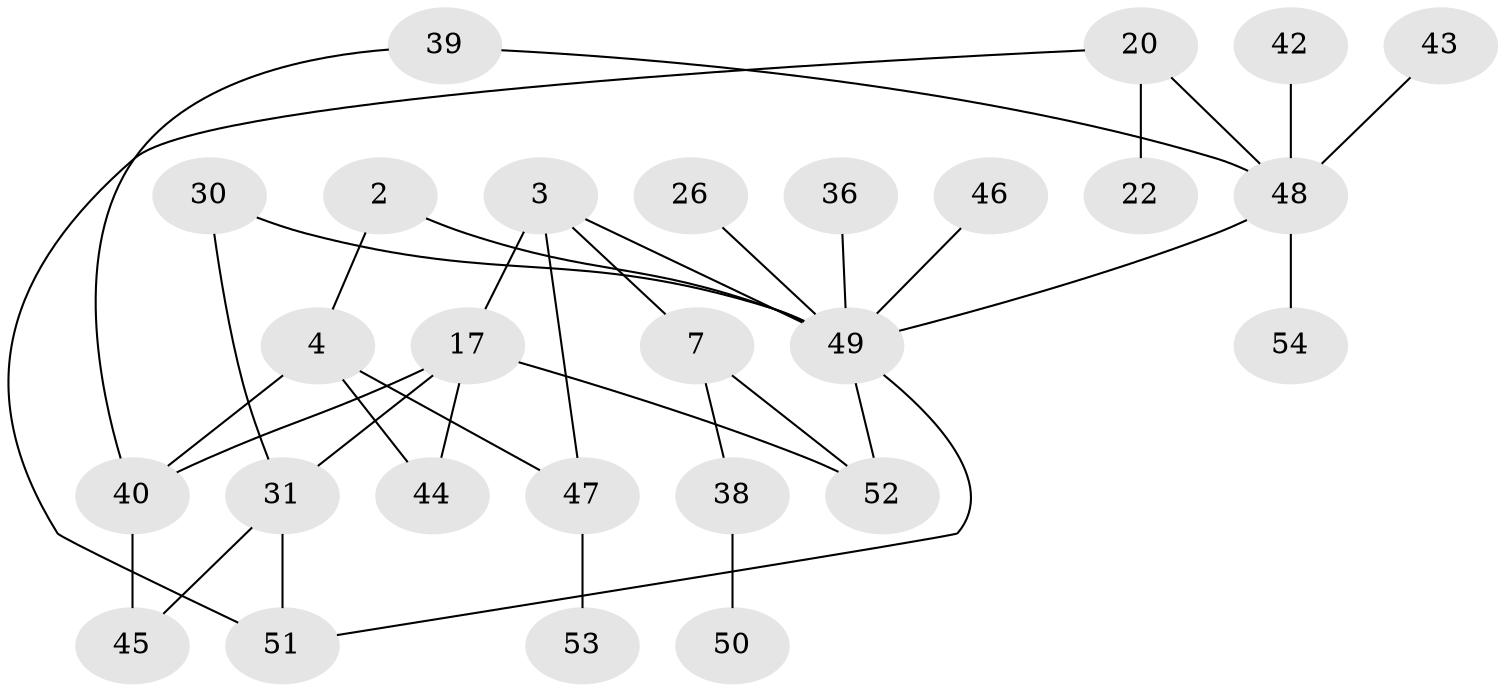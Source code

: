 // original degree distribution, {7: 0.037037037037037035, 2: 0.3333333333333333, 5: 0.05555555555555555, 4: 0.12962962962962962, 3: 0.2222222222222222, 6: 0.018518518518518517, 1: 0.2037037037037037}
// Generated by graph-tools (version 1.1) at 2025/42/03/09/25 04:42:17]
// undirected, 27 vertices, 36 edges
graph export_dot {
graph [start="1"]
  node [color=gray90,style=filled];
  2;
  3;
  4;
  7 [super="+6"];
  17 [super="+8"];
  20;
  22;
  26;
  30;
  31 [super="+10"];
  36;
  38 [super="+34"];
  39;
  40 [super="+14+35"];
  42;
  43;
  44 [super="+21"];
  45;
  46;
  47 [super="+9"];
  48 [super="+15+33"];
  49 [super="+13+25+11+1+41"];
  50;
  51 [super="+29"];
  52;
  53 [super="+24"];
  54;
  2 -- 4;
  2 -- 49;
  3 -- 7 [weight=2];
  3 -- 47;
  3 -- 17;
  3 -- 49 [weight=3];
  4 -- 44;
  4 -- 47 [weight=2];
  4 -- 40;
  7 -- 52;
  7 -- 38;
  17 -- 31 [weight=2];
  17 -- 52;
  17 -- 40 [weight=2];
  17 -- 44;
  20 -- 22;
  20 -- 51 [weight=2];
  20 -- 48 [weight=2];
  26 -- 49;
  30 -- 31;
  30 -- 49;
  31 -- 51;
  31 -- 45;
  36 -- 49;
  38 -- 50;
  39 -- 48;
  39 -- 40;
  40 -- 45;
  42 -- 48;
  43 -- 48;
  46 -- 49;
  47 -- 53;
  48 -- 54;
  48 -- 49 [weight=3];
  49 -- 51;
  49 -- 52;
}
